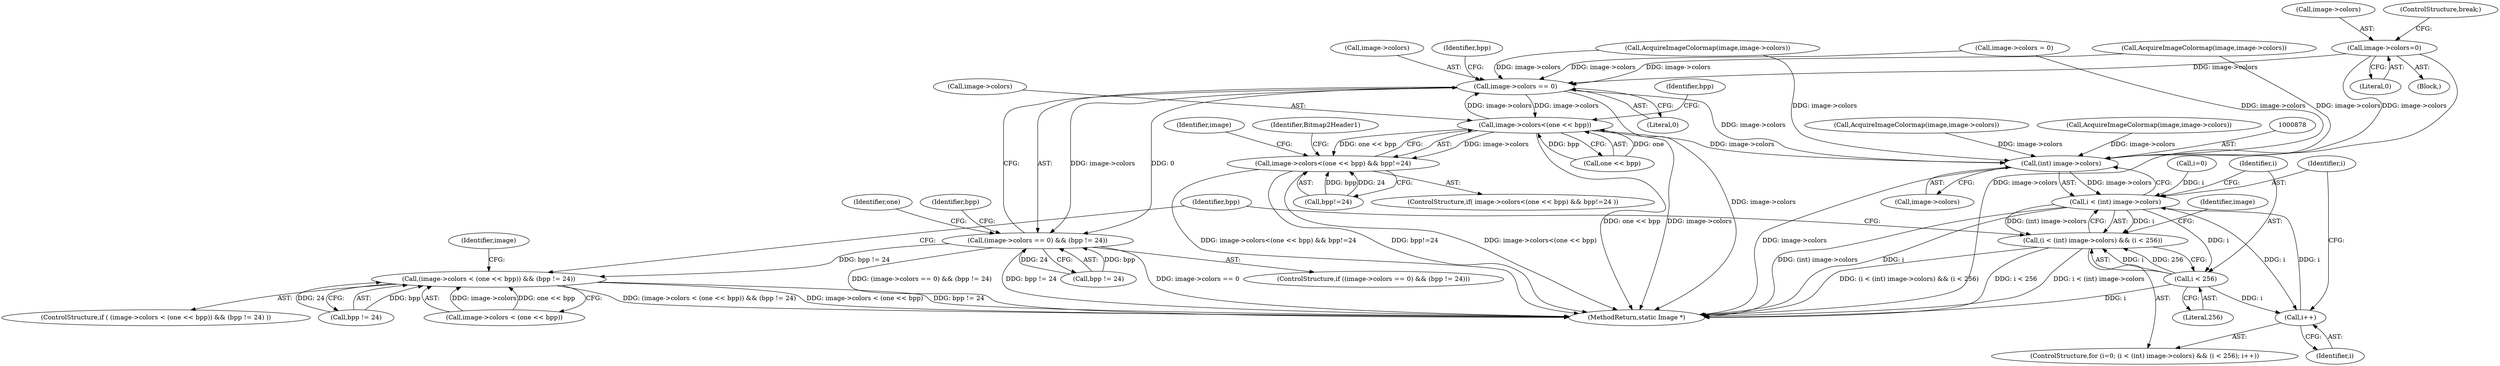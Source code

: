 digraph "0_ImageMagick_e04cf3e9524f50ca336253513d977224e083b816@pointer" {
"1001813" [label="(Call,image->colors=0)"];
"1000877" [label="(Call,(int) image->colors)"];
"1000875" [label="(Call,i < (int) image->colors)"];
"1000874" [label="(Call,(i < (int) image->colors) && (i < 256))"];
"1000882" [label="(Call,i < 256)"];
"1000885" [label="(Call,i++)"];
"1001565" [label="(Call,image->colors == 0)"];
"1001564" [label="(Call,(image->colors == 0) && (bpp != 24))"];
"1000937" [label="(Call,(image->colors < (one << bpp)) && (bpp != 24))"];
"1001601" [label="(Call,image->colors<(one << bpp))"];
"1001600" [label="(Call,image->colors<(one << bpp) && bpp!=24)"];
"1000883" [label="(Identifier,i)"];
"1001576" [label="(Identifier,one)"];
"1000938" [label="(Call,image->colors < (one << bpp))"];
"1001817" [label="(Literal,0)"];
"1001814" [label="(Call,image->colors)"];
"1000877" [label="(Call,(int) image->colors)"];
"1000882" [label="(Call,i < 256)"];
"1000871" [label="(Call,i=0)"];
"1000860" [label="(Call,AcquireImageColormap(image,image->colors))"];
"1001564" [label="(Call,(image->colors == 0) && (bpp != 24))"];
"1000870" [label="(ControlStructure,for (i=0; (i < (int) image->colors) && (i < 256); i++))"];
"1001813" [label="(Call,image->colors=0)"];
"1001563" [label="(ControlStructure,if ((image->colors == 0) && (bpp != 24)))"];
"1001565" [label="(Call,image->colors == 0)"];
"1000879" [label="(Call,image->colors)"];
"1001609" [label="(Identifier,bpp)"];
"1000874" [label="(Call,(i < (int) image->colors) && (i < 256))"];
"1000945" [label="(Call,bpp != 24)"];
"1000875" [label="(Call,i < (int) image->colors)"];
"1001605" [label="(Call,one << bpp)"];
"1000886" [label="(Identifier,i)"];
"1000936" [label="(ControlStructure,if ( (image->colors < (one << bpp)) && (bpp != 24) ))"];
"1001570" [label="(Call,bpp != 24)"];
"1001608" [label="(Call,bpp!=24)"];
"1000309" [label="(Call,image->colors = 0)"];
"1000937" [label="(Call,(image->colors < (one << bpp)) && (bpp != 24))"];
"1001600" [label="(Call,image->colors<(one << bpp) && bpp!=24)"];
"1000950" [label="(Identifier,image)"];
"1001571" [label="(Identifier,bpp)"];
"1001322" [label="(Block,)"];
"1001601" [label="(Call,image->colors<(one << bpp))"];
"1001602" [label="(Call,image->colors)"];
"1000970" [label="(Identifier,bpp)"];
"1001597" [label="(Identifier,bpp)"];
"1001633" [label="(Identifier,Bitmap2Header1)"];
"1000892" [label="(Identifier,image)"];
"1001599" [label="(ControlStructure,if( image->colors<(one << bpp) && bpp!=24 ))"];
"1000876" [label="(Identifier,i)"];
"1001818" [label="(ControlStructure,break;)"];
"1001569" [label="(Literal,0)"];
"1001613" [label="(Identifier,image)"];
"1001566" [label="(Call,image->colors)"];
"1001386" [label="(Call,AcquireImageColormap(image,image->colors))"];
"1001965" [label="(MethodReturn,static Image *)"];
"1000550" [label="(Call,AcquireImageColormap(image,image->colors))"];
"1000885" [label="(Call,i++)"];
"1001587" [label="(Call,AcquireImageColormap(image,image->colors))"];
"1000884" [label="(Literal,256)"];
"1001813" -> "1001322"  [label="AST: "];
"1001813" -> "1001817"  [label="CFG: "];
"1001814" -> "1001813"  [label="AST: "];
"1001817" -> "1001813"  [label="AST: "];
"1001818" -> "1001813"  [label="CFG: "];
"1001813" -> "1001965"  [label="DDG: image->colors"];
"1001813" -> "1000877"  [label="DDG: image->colors"];
"1001813" -> "1001565"  [label="DDG: image->colors"];
"1000877" -> "1000875"  [label="AST: "];
"1000877" -> "1000879"  [label="CFG: "];
"1000878" -> "1000877"  [label="AST: "];
"1000879" -> "1000877"  [label="AST: "];
"1000875" -> "1000877"  [label="CFG: "];
"1000877" -> "1001965"  [label="DDG: image->colors"];
"1000877" -> "1000875"  [label="DDG: image->colors"];
"1000309" -> "1000877"  [label="DDG: image->colors"];
"1001386" -> "1000877"  [label="DDG: image->colors"];
"1001601" -> "1000877"  [label="DDG: image->colors"];
"1001587" -> "1000877"  [label="DDG: image->colors"];
"1001565" -> "1000877"  [label="DDG: image->colors"];
"1000860" -> "1000877"  [label="DDG: image->colors"];
"1000550" -> "1000877"  [label="DDG: image->colors"];
"1000875" -> "1000874"  [label="AST: "];
"1000876" -> "1000875"  [label="AST: "];
"1000883" -> "1000875"  [label="CFG: "];
"1000874" -> "1000875"  [label="CFG: "];
"1000875" -> "1001965"  [label="DDG: i"];
"1000875" -> "1001965"  [label="DDG: (int) image->colors"];
"1000875" -> "1000874"  [label="DDG: i"];
"1000875" -> "1000874"  [label="DDG: (int) image->colors"];
"1000871" -> "1000875"  [label="DDG: i"];
"1000885" -> "1000875"  [label="DDG: i"];
"1000875" -> "1000882"  [label="DDG: i"];
"1000875" -> "1000885"  [label="DDG: i"];
"1000874" -> "1000870"  [label="AST: "];
"1000874" -> "1000882"  [label="CFG: "];
"1000882" -> "1000874"  [label="AST: "];
"1000892" -> "1000874"  [label="CFG: "];
"1000970" -> "1000874"  [label="CFG: "];
"1000874" -> "1001965"  [label="DDG: (i < (int) image->colors) && (i < 256)"];
"1000874" -> "1001965"  [label="DDG: i < 256"];
"1000874" -> "1001965"  [label="DDG: i < (int) image->colors"];
"1000882" -> "1000874"  [label="DDG: i"];
"1000882" -> "1000874"  [label="DDG: 256"];
"1000882" -> "1000884"  [label="CFG: "];
"1000883" -> "1000882"  [label="AST: "];
"1000884" -> "1000882"  [label="AST: "];
"1000882" -> "1001965"  [label="DDG: i"];
"1000882" -> "1000885"  [label="DDG: i"];
"1000885" -> "1000870"  [label="AST: "];
"1000885" -> "1000886"  [label="CFG: "];
"1000886" -> "1000885"  [label="AST: "];
"1000876" -> "1000885"  [label="CFG: "];
"1001565" -> "1001564"  [label="AST: "];
"1001565" -> "1001569"  [label="CFG: "];
"1001566" -> "1001565"  [label="AST: "];
"1001569" -> "1001565"  [label="AST: "];
"1001571" -> "1001565"  [label="CFG: "];
"1001564" -> "1001565"  [label="CFG: "];
"1001565" -> "1001965"  [label="DDG: image->colors"];
"1001565" -> "1001564"  [label="DDG: image->colors"];
"1001565" -> "1001564"  [label="DDG: 0"];
"1000309" -> "1001565"  [label="DDG: image->colors"];
"1001386" -> "1001565"  [label="DDG: image->colors"];
"1001601" -> "1001565"  [label="DDG: image->colors"];
"1001587" -> "1001565"  [label="DDG: image->colors"];
"1001565" -> "1001601"  [label="DDG: image->colors"];
"1001564" -> "1001563"  [label="AST: "];
"1001564" -> "1001570"  [label="CFG: "];
"1001570" -> "1001564"  [label="AST: "];
"1001576" -> "1001564"  [label="CFG: "];
"1001597" -> "1001564"  [label="CFG: "];
"1001564" -> "1001965"  [label="DDG: image->colors == 0"];
"1001564" -> "1001965"  [label="DDG: (image->colors == 0) && (bpp != 24)"];
"1001564" -> "1001965"  [label="DDG: bpp != 24"];
"1001564" -> "1000937"  [label="DDG: bpp != 24"];
"1001570" -> "1001564"  [label="DDG: bpp"];
"1001570" -> "1001564"  [label="DDG: 24"];
"1000937" -> "1000936"  [label="AST: "];
"1000937" -> "1000938"  [label="CFG: "];
"1000937" -> "1000945"  [label="CFG: "];
"1000938" -> "1000937"  [label="AST: "];
"1000945" -> "1000937"  [label="AST: "];
"1000950" -> "1000937"  [label="CFG: "];
"1000970" -> "1000937"  [label="CFG: "];
"1000937" -> "1001965"  [label="DDG: (image->colors < (one << bpp)) && (bpp != 24)"];
"1000937" -> "1001965"  [label="DDG: image->colors < (one << bpp)"];
"1000937" -> "1001965"  [label="DDG: bpp != 24"];
"1000938" -> "1000937"  [label="DDG: image->colors"];
"1000938" -> "1000937"  [label="DDG: one << bpp"];
"1000945" -> "1000937"  [label="DDG: bpp"];
"1000945" -> "1000937"  [label="DDG: 24"];
"1001601" -> "1001600"  [label="AST: "];
"1001601" -> "1001605"  [label="CFG: "];
"1001602" -> "1001601"  [label="AST: "];
"1001605" -> "1001601"  [label="AST: "];
"1001609" -> "1001601"  [label="CFG: "];
"1001600" -> "1001601"  [label="CFG: "];
"1001601" -> "1001965"  [label="DDG: one << bpp"];
"1001601" -> "1001965"  [label="DDG: image->colors"];
"1001601" -> "1001600"  [label="DDG: image->colors"];
"1001601" -> "1001600"  [label="DDG: one << bpp"];
"1001605" -> "1001601"  [label="DDG: one"];
"1001605" -> "1001601"  [label="DDG: bpp"];
"1001600" -> "1001599"  [label="AST: "];
"1001600" -> "1001608"  [label="CFG: "];
"1001608" -> "1001600"  [label="AST: "];
"1001613" -> "1001600"  [label="CFG: "];
"1001633" -> "1001600"  [label="CFG: "];
"1001600" -> "1001965"  [label="DDG: image->colors<(one << bpp) && bpp!=24"];
"1001600" -> "1001965"  [label="DDG: bpp!=24"];
"1001600" -> "1001965"  [label="DDG: image->colors<(one << bpp)"];
"1001608" -> "1001600"  [label="DDG: bpp"];
"1001608" -> "1001600"  [label="DDG: 24"];
}
